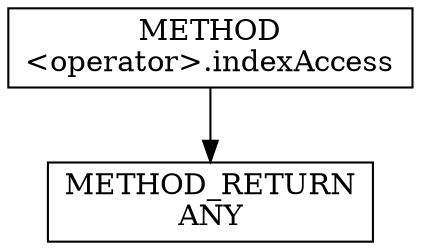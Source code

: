 digraph "&lt;operator&gt;.indexAccess" {  
node [shape="rect"];  
"111669149744" [label = <METHOD<BR/>&lt;operator&gt;.indexAccess> ]
"128849018928" [label = <METHOD_RETURN<BR/>ANY> ]
  "111669149744" -> "128849018928" 
}
